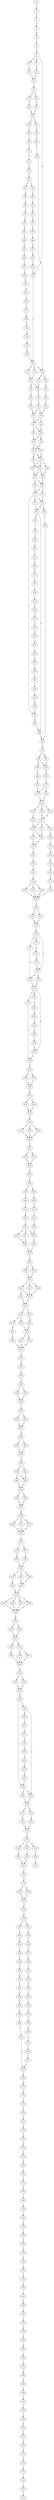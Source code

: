 strict digraph  {
	S0 -> S1 [ label = T ];
	S1 -> S2 [ label = C ];
	S2 -> S3 [ label = A ];
	S3 -> S4 [ label = G ];
	S4 -> S5 [ label = G ];
	S5 -> S6 [ label = G ];
	S6 -> S7 [ label = G ];
	S6 -> S8 [ label = C ];
	S6 -> S9 [ label = G ];
	S7 -> S10 [ label = G ];
	S8 -> S11 [ label = C ];
	S9 -> S12 [ label = T ];
	S10 -> S13 [ label = G ];
	S11 -> S13 [ label = G ];
	S12 -> S14 [ label = C ];
	S12 -> S15 [ label = T ];
	S12 -> S16 [ label = A ];
	S13 -> S17 [ label = G ];
	S14 -> S18 [ label = C ];
	S15 -> S18 [ label = C ];
	S16 -> S19 [ label = G ];
	S16 -> S20 [ label = A ];
	S17 -> S21 [ label = C ];
	S17 -> S22 [ label = T ];
	S18 -> S23 [ label = C ];
	S18 -> S24 [ label = G ];
	S19 -> S23 [ label = C ];
	S20 -> S25 [ label = A ];
	S21 -> S26 [ label = T ];
	S22 -> S27 [ label = G ];
	S23 -> S28 [ label = C ];
	S24 -> S29 [ label = A ];
	S25 -> S30 [ label = G ];
	S26 -> S31 [ label = C ];
	S27 -> S31 [ label = C ];
	S28 -> S32 [ label = G ];
	S29 -> S33 [ label = C ];
	S30 -> S34 [ label = A ];
	S31 -> S35 [ label = C ];
	S31 -> S36 [ label = G ];
	S32 -> S37 [ label = G ];
	S32 -> S38 [ label = A ];
	S33 -> S37 [ label = G ];
	S34 -> S38 [ label = A ];
	S35 -> S39 [ label = C ];
	S36 -> S40 [ label = G ];
	S37 -> S41 [ label = G ];
	S38 -> S41 [ label = G ];
	S38 -> S42 [ label = T ];
	S39 -> S43 [ label = C ];
	S40 -> S44 [ label = G ];
	S41 -> S45 [ label = G ];
	S41 -> S46 [ label = C ];
	S42 -> S46 [ label = C ];
	S43 -> S47 [ label = T ];
	S44 -> S48 [ label = G ];
	S45 -> S49 [ label = C ];
	S46 -> S49 [ label = C ];
	S46 -> S50 [ label = G ];
	S47 -> S51 [ label = G ];
	S48 -> S16 [ label = A ];
	S49 -> S52 [ label = G ];
	S49 -> S53 [ label = A ];
	S50 -> S53 [ label = A ];
	S51 -> S54 [ label = G ];
	S52 -> S55 [ label = G ];
	S53 -> S56 [ label = C ];
	S53 -> S55 [ label = G ];
	S54 -> S57 [ label = G ];
	S55 -> S58 [ label = G ];
	S55 -> S59 [ label = C ];
	S55 -> S60 [ label = T ];
	S56 -> S59 [ label = C ];
	S57 -> S61 [ label = G ];
	S57 -> S62 [ label = A ];
	S58 -> S63 [ label = G ];
	S59 -> S63 [ label = G ];
	S59 -> S64 [ label = T ];
	S60 -> S64 [ label = T ];
	S61 -> S65 [ label = C ];
	S62 -> S66 [ label = C ];
	S63 -> S67 [ label = C ];
	S63 -> S68 [ label = G ];
	S64 -> S67 [ label = C ];
	S65 -> S69 [ label = T ];
	S66 -> S70 [ label = A ];
	S67 -> S71 [ label = C ];
	S67 -> S72 [ label = G ];
	S68 -> S71 [ label = C ];
	S69 -> S73 [ label = T ];
	S70 -> S74 [ label = G ];
	S71 -> S75 [ label = A ];
	S71 -> S76 [ label = C ];
	S71 -> S77 [ label = G ];
	S72 -> S75 [ label = A ];
	S73 -> S78 [ label = C ];
	S74 -> S79 [ label = A ];
	S75 -> S80 [ label = C ];
	S75 -> S81 [ label = T ];
	S76 -> S82 [ label = A ];
	S77 -> S81 [ label = T ];
	S78 -> S83 [ label = C ];
	S79 -> S84 [ label = T ];
	S80 -> S85 [ label = T ];
	S81 -> S86 [ label = G ];
	S81 -> S87 [ label = G ];
	S82 -> S86 [ label = G ];
	S83 -> S88 [ label = A ];
	S84 -> S89 [ label = C ];
	S85 -> S90 [ label = G ];
	S86 -> S90 [ label = G ];
	S87 -> S91 [ label = T ];
	S88 -> S92 [ label = C ];
	S89 -> S93 [ label = G ];
	S90 -> S94 [ label = A ];
	S91 -> S95 [ label = T ];
	S92 -> S96 [ label = T ];
	S93 -> S97 [ label = G ];
	S94 -> S98 [ label = G ];
	S94 -> S99 [ label = A ];
	S95 -> S100 [ label = C ];
	S96 -> S101 [ label = C ];
	S97 -> S102 [ label = A ];
	S98 -> S103 [ label = C ];
	S98 -> S104 [ label = A ];
	S99 -> S103 [ label = C ];
	S100 -> S105 [ label = T ];
	S101 -> S106 [ label = C ];
	S102 -> S9 [ label = G ];
	S103 -> S107 [ label = G ];
	S104 -> S108 [ label = A ];
	S105 -> S109 [ label = A ];
	S106 -> S110 [ label = A ];
	S107 -> S111 [ label = C ];
	S108 -> S112 [ label = A ];
	S109 -> S113 [ label = C ];
	S110 -> S114 [ label = G ];
	S111 -> S115 [ label = C ];
	S111 -> S116 [ label = G ];
	S112 -> S115 [ label = C ];
	S113 -> S117 [ label = G ];
	S114 -> S118 [ label = T ];
	S115 -> S119 [ label = A ];
	S116 -> S119 [ label = A ];
	S117 -> S120 [ label = T ];
	S118 -> S121 [ label = T ];
	S119 -> S122 [ label = A ];
	S119 -> S123 [ label = G ];
	S119 -> S124 [ label = T ];
	S120 -> S125 [ label = G ];
	S121 -> S126 [ label = C ];
	S122 -> S127 [ label = G ];
	S123 -> S128 [ label = A ];
	S124 -> S127 [ label = G ];
	S125 -> S129 [ label = A ];
	S126 -> S130 [ label = T ];
	S127 -> S131 [ label = G ];
	S127 -> S132 [ label = C ];
	S127 -> S133 [ label = A ];
	S128 -> S132 [ label = C ];
	S129 -> S134 [ label = A ];
	S130 -> S135 [ label = A ];
	S131 -> S136 [ label = T ];
	S132 -> S137 [ label = C ];
	S132 -> S136 [ label = T ];
	S133 -> S138 [ label = A ];
	S134 -> S139 [ label = G ];
	S135 -> S140 [ label = C ];
	S136 -> S141 [ label = G ];
	S137 -> S141 [ label = G ];
	S138 -> S142 [ label = C ];
	S139 -> S143 [ label = G ];
	S140 -> S144 [ label = C ];
	S141 -> S145 [ label = A ];
	S142 -> S146 [ label = G ];
	S143 -> S147 [ label = A ];
	S144 -> S12 [ label = T ];
	S145 -> S148 [ label = G ];
	S146 -> S149 [ label = C ];
	S147 -> S150 [ label = A ];
	S148 -> S151 [ label = G ];
	S149 -> S152 [ label = A ];
	S150 -> S153 [ label = A ];
	S151 -> S154 [ label = C ];
	S152 -> S155 [ label = A ];
	S153 -> S156 [ label = G ];
	S154 -> S157 [ label = T ];
	S154 -> S158 [ label = G ];
	S154 -> S159 [ label = C ];
	S155 -> S160 [ label = A ];
	S156 -> S161 [ label = G ];
	S157 -> S162 [ label = C ];
	S158 -> S162 [ label = C ];
	S159 -> S162 [ label = C ];
	S160 -> S162 [ label = C ];
	S161 -> S163 [ label = T ];
	S162 -> S164 [ label = T ];
	S163 -> S165 [ label = T ];
	S164 -> S166 [ label = G ];
	S164 -> S167 [ label = T ];
	S165 -> S168 [ label = G ];
	S166 -> S169 [ label = C ];
	S167 -> S169 [ label = C ];
	S168 -> S76 [ label = C ];
	S169 -> S170 [ label = G ];
	S170 -> S171 [ label = A ];
	S170 -> S172 [ label = G ];
	S170 -> S173 [ label = G ];
	S171 -> S174 [ label = G ];
	S172 -> S174 [ label = G ];
	S172 -> S175 [ label = C ];
	S173 -> S176 [ label = G ];
	S174 -> S177 [ label = T ];
	S175 -> S177 [ label = T ];
	S176 -> S178 [ label = A ];
	S177 -> S179 [ label = C ];
	S177 -> S180 [ label = G ];
	S177 -> S181 [ label = G ];
	S178 -> S172 [ label = G ];
	S179 -> S182 [ label = A ];
	S180 -> S182 [ label = A ];
	S181 -> S183 [ label = A ];
	S182 -> S184 [ label = A ];
	S183 -> S185 [ label = A ];
	S184 -> S186 [ label = G ];
	S184 -> S187 [ label = A ];
	S185 -> S188 [ label = G ];
	S186 -> S189 [ label = A ];
	S187 -> S189 [ label = A ];
	S188 -> S190 [ label = A ];
	S189 -> S191 [ label = A ];
	S190 -> S192 [ label = C ];
	S191 -> S193 [ label = T ];
	S191 -> S194 [ label = C ];
	S192 -> S180 [ label = G ];
	S193 -> S195 [ label = G ];
	S194 -> S195 [ label = G ];
	S195 -> S196 [ label = C ];
	S196 -> S197 [ label = T ];
	S196 -> S198 [ label = C ];
	S196 -> S199 [ label = G ];
	S197 -> S200 [ label = G ];
	S198 -> S200 [ label = G ];
	S199 -> S200 [ label = G ];
	S200 -> S201 [ label = T ];
	S201 -> S202 [ label = C ];
	S201 -> S203 [ label = G ];
	S202 -> S204 [ label = T ];
	S203 -> S204 [ label = T ];
	S204 -> S205 [ label = A ];
	S205 -> S206 [ label = C ];
	S206 -> S207 [ label = T ];
	S206 -> S208 [ label = G ];
	S207 -> S209 [ label = G ];
	S208 -> S210 [ label = C ];
	S209 -> S211 [ label = T ];
	S210 -> S212 [ label = A ];
	S211 -> S213 [ label = G ];
	S212 -> S214 [ label = T ];
	S213 -> S215 [ label = C ];
	S214 -> S216 [ label = G ];
	S215 -> S217 [ label = A ];
	S215 -> S218 [ label = C ];
	S215 -> S219 [ label = G ];
	S216 -> S218 [ label = C ];
	S217 -> S220 [ label = G ];
	S218 -> S221 [ label = A ];
	S219 -> S220 [ label = G ];
	S220 -> S222 [ label = T ];
	S221 -> S222 [ label = T ];
	S222 -> S223 [ label = C ];
	S223 -> S224 [ label = A ];
	S223 -> S225 [ label = G ];
	S224 -> S226 [ label = T ];
	S225 -> S226 [ label = T ];
	S226 -> S227 [ label = T ];
	S226 -> S228 [ label = C ];
	S226 -> S229 [ label = G ];
	S227 -> S230 [ label = T ];
	S228 -> S230 [ label = T ];
	S229 -> S230 [ label = T ];
	S229 -> S231 [ label = C ];
	S230 -> S232 [ label = T ];
	S231 -> S232 [ label = T ];
	S232 -> S233 [ label = C ];
	S232 -> S234 [ label = T ];
	S233 -> S235 [ label = C ];
	S233 -> S236 [ label = T ];
	S234 -> S237 [ label = A ];
	S235 -> S238 [ label = C ];
	S236 -> S239 [ label = G ];
	S237 -> S238 [ label = C ];
	S238 -> S240 [ label = G ];
	S238 -> S241 [ label = T ];
	S239 -> S242 [ label = C ];
	S240 -> S243 [ label = G ];
	S241 -> S243 [ label = G ];
	S242 -> S243 [ label = G ];
	S243 -> S244 [ label = A ];
	S244 -> S245 [ label = G ];
	S245 -> S246 [ label = T ];
	S246 -> S247 [ label = T ];
	S247 -> S248 [ label = T ];
	S247 -> S249 [ label = C ];
	S248 -> S250 [ label = C ];
	S249 -> S250 [ label = C ];
	S250 -> S251 [ label = T ];
	S251 -> S252 [ label = C ];
	S251 -> S253 [ label = G ];
	S252 -> S254 [ label = A ];
	S253 -> S254 [ label = A ];
	S254 -> S255 [ label = A ];
	S255 -> S256 [ label = G ];
	S255 -> S257 [ label = A ];
	S256 -> S258 [ label = G ];
	S257 -> S258 [ label = G ];
	S258 -> S259 [ label = A ];
	S259 -> S260 [ label = G ];
	S259 -> S261 [ label = A ];
	S260 -> S262 [ label = T ];
	S260 -> S263 [ label = C ];
	S261 -> S263 [ label = C ];
	S262 -> S264 [ label = T ];
	S263 -> S264 [ label = T ];
	S264 -> S265 [ label = G ];
	S264 -> S266 [ label = A ];
	S265 -> S267 [ label = G ];
	S266 -> S267 [ label = G ];
	S267 -> S268 [ label = C ];
	S268 -> S269 [ label = T ];
	S268 -> S270 [ label = C ];
	S268 -> S271 [ label = A ];
	S269 -> S272 [ label = G ];
	S270 -> S272 [ label = G ];
	S271 -> S272 [ label = G ];
	S272 -> S273 [ label = C ];
	S273 -> S274 [ label = C ];
	S273 -> S275 [ label = G ];
	S274 -> S276 [ label = A ];
	S275 -> S277 [ label = C ];
	S276 -> S278 [ label = T ];
	S277 -> S278 [ label = T ];
	S278 -> S279 [ label = C ];
	S278 -> S280 [ label = G ];
	S278 -> S281 [ label = A ];
	S279 -> S282 [ label = T ];
	S280 -> S283 [ label = G ];
	S281 -> S283 [ label = G ];
	S282 -> S284 [ label = C ];
	S283 -> S284 [ label = C ];
	S284 -> S285 [ label = C ];
	S284 -> S286 [ label = T ];
	S284 -> S287 [ label = G ];
	S284 -> S288 [ label = A ];
	S285 -> S289 [ label = C ];
	S286 -> S289 [ label = C ];
	S287 -> S289 [ label = C ];
	S288 -> S289 [ label = C ];
	S289 -> S290 [ label = A ];
	S290 -> S291 [ label = G ];
	S290 -> S292 [ label = A ];
	S291 -> S293 [ label = G ];
	S292 -> S293 [ label = G ];
	S293 -> S294 [ label = C ];
	S293 -> S295 [ label = A ];
	S294 -> S296 [ label = C ];
	S295 -> S297 [ label = G ];
	S295 -> S298 [ label = A ];
	S296 -> S299 [ label = C ];
	S297 -> S299 [ label = C ];
	S298 -> S299 [ label = C ];
	S299 -> S300 [ label = A ];
	S300 -> S301 [ label = T ];
	S300 -> S302 [ label = C ];
	S301 -> S303 [ label = G ];
	S302 -> S303 [ label = G ];
	S303 -> S304 [ label = C ];
	S304 -> S305 [ label = T ];
	S304 -> S306 [ label = A ];
	S305 -> S307 [ label = G ];
	S305 -> S308 [ label = A ];
	S306 -> S307 [ label = G ];
	S306 -> S309 [ label = G ];
	S307 -> S310 [ label = T ];
	S308 -> S310 [ label = T ];
	S309 -> S311 [ label = T ];
	S310 -> S312 [ label = C ];
	S310 -> S313 [ label = A ];
	S311 -> S314 [ label = T ];
	S312 -> S315 [ label = A ];
	S313 -> S317 [ label = G ];
	S314 -> S318 [ label = T ];
	S315 -> S319 [ label = C ];
	S317 -> S319 [ label = C ];
	S318 -> S320 [ label = C ];
	S319 -> S321 [ label = C ];
	S320 -> S322 [ label = C ];
	S321 -> S323 [ label = T ];
	S321 -> S324 [ label = A ];
	S321 -> S325 [ label = G ];
	S322 -> S326 [ label = G ];
	S323 -> S327 [ label = C ];
	S324 -> S328 [ label = T ];
	S325 -> S329 [ label = T ];
	S326 -> S330 [ label = A ];
	S327 -> S331 [ label = G ];
	S328 -> S331 [ label = G ];
	S329 -> S332 [ label = T ];
	S330 -> S305 [ label = T ];
	S331 -> S333 [ label = C ];
	S333 -> S334 [ label = C ];
	S334 -> S335 [ label = T ];
	S334 -> S336 [ label = C ];
	S335 -> S337 [ label = T ];
	S336 -> S337 [ label = T ];
	S337 -> S338 [ label = T ];
	S338 -> S339 [ label = C ];
	S339 -> S340 [ label = T ];
	S339 -> S341 [ label = C ];
	S340 -> S342 [ label = T ];
	S341 -> S343 [ label = C ];
	S342 -> S344 [ label = G ];
	S343 -> S345 [ label = C ];
	S344 -> S346 [ label = T ];
	S345 -> S347 [ label = C ];
	S346 -> S348 [ label = T ];
	S347 -> S349 [ label = G ];
	S348 -> S350 [ label = G ];
	S349 -> S351 [ label = C ];
	S350 -> S352 [ label = G ];
	S351 -> S353 [ label = A ];
	S352 -> S354 [ label = A ];
	S353 -> S355 [ label = G ];
	S354 -> S356 [ label = T ];
	S355 -> S357 [ label = T ];
	S356 -> S358 [ label = A ];
	S357 -> S359 [ label = C ];
	S358 -> S360 [ label = C ];
	S359 -> S361 [ label = A ];
	S360 -> S362 [ label = T ];
	S361 -> S363 [ label = A ];
	S362 -> S364 [ label = T ];
	S363 -> S365 [ label = G ];
	S364 -> S366 [ label = C ];
	S365 -> S367 [ label = G ];
	S366 -> S368 [ label = A ];
	S367 -> S369 [ label = C ];
	S368 -> S370 [ label = G ];
	S369 -> S371 [ label = A ];
	S370 -> S372 [ label = A ];
	S371 -> S366 [ label = C ];
	S372 -> S373 [ label = G ];
	S373 -> S374 [ label = G ];
	S374 -> S375 [ label = A ];
	S375 -> S376 [ label = G ];
	S376 -> S377 [ label = G ];
	S377 -> S378 [ label = G ];
	S378 -> S379 [ label = G ];
	S379 -> S380 [ label = A ];
	S380 -> S381 [ label = A ];
	S381 -> S382 [ label = T ];
	S382 -> S383 [ label = G ];
	S383 -> S384 [ label = T ];
	S384 -> S385 [ label = C ];
	S385 -> S386 [ label = C ];
	S386 -> S387 [ label = C ];
	S387 -> S388 [ label = T ];
	S388 -> S389 [ label = C ];
	S389 -> S390 [ label = C ];
	S390 -> S391 [ label = T ];
	S391 -> S392 [ label = G ];
	S392 -> S393 [ label = T ];
	S393 -> S394 [ label = C ];
	S394 -> S395 [ label = T ];
	S395 -> S396 [ label = C ];
	S396 -> S397 [ label = A ];
	S397 -> S398 [ label = G ];
	S398 -> S399 [ label = G ];
	S399 -> S400 [ label = C ];
	S400 -> S401 [ label = T ];
	S401 -> S402 [ label = T ];
	S402 -> S403 [ label = C ];
	S403 -> S404 [ label = G ];
	S404 -> S405 [ label = G ];
	S405 -> S406 [ label = G ];
	S406 -> S407 [ label = C ];
	S407 -> S408 [ label = C ];
	S408 -> S409 [ label = C ];
	S409 -> S410 [ label = C ];
	S410 -> S411 [ label = T ];
	S411 -> S412 [ label = C ];
	S412 -> S413 [ label = A ];
	S413 -> S414 [ label = A ];
	S414 -> S415 [ label = T ];
	S415 -> S416 [ label = C ];
	S416 -> S417 [ label = C ];
	S417 -> S418 [ label = T ];
}
